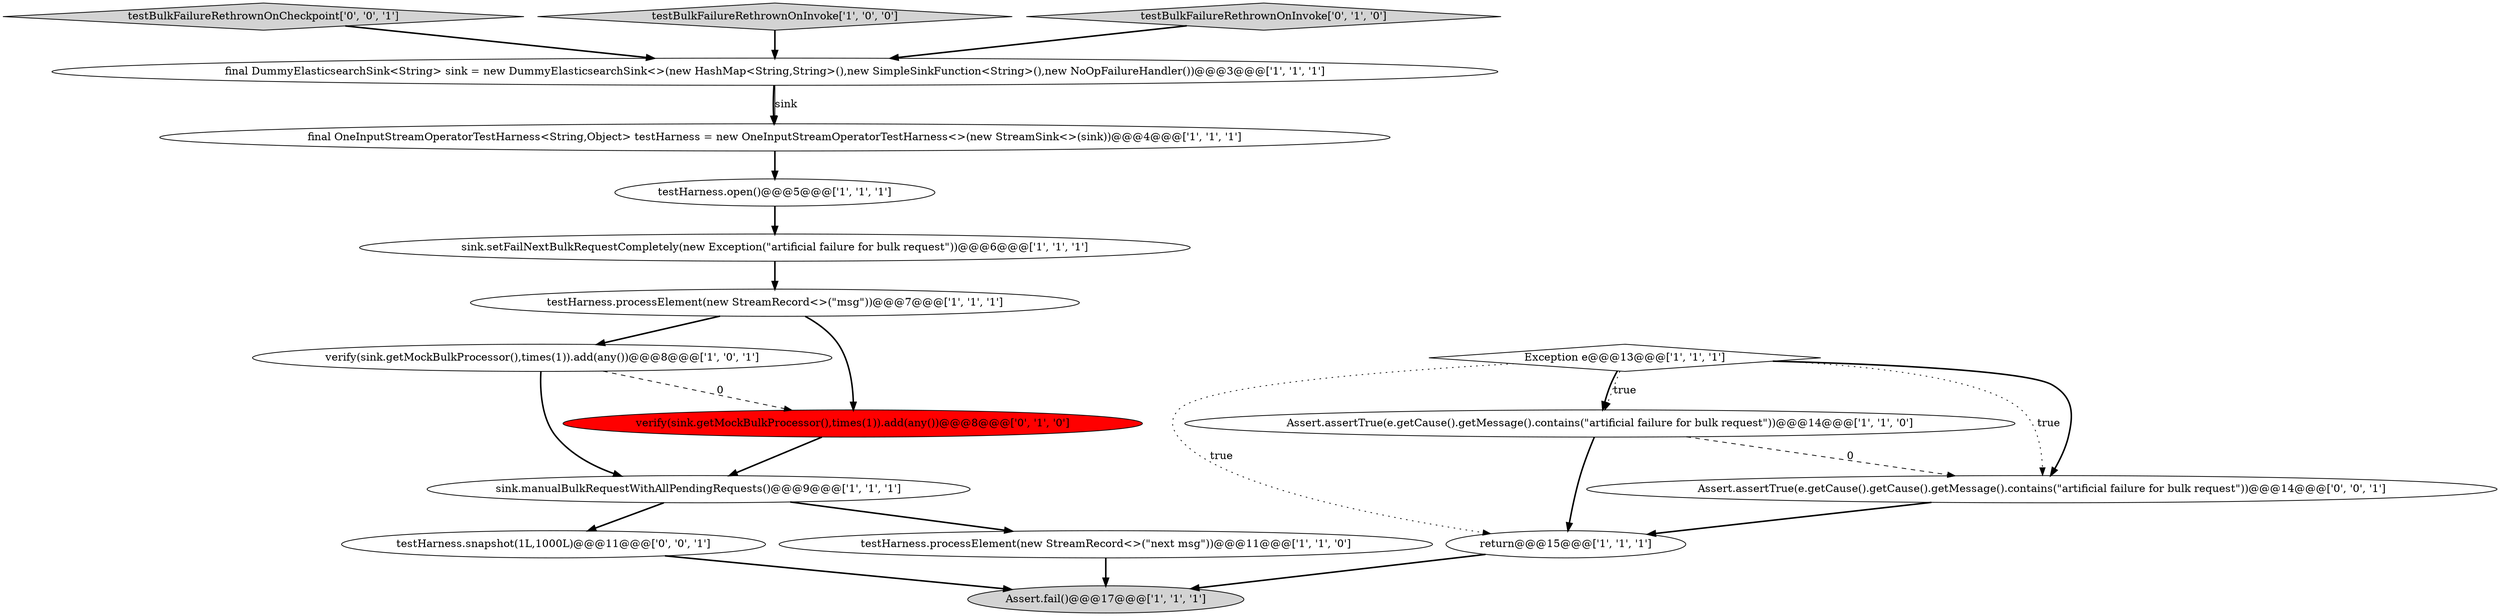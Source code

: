 digraph {
13 [style = filled, label = "verify(sink.getMockBulkProcessor(),times(1)).add(any())@@@8@@@['0', '1', '0']", fillcolor = red, shape = ellipse image = "AAA1AAABBB2BBB"];
0 [style = filled, label = "Exception e@@@13@@@['1', '1', '1']", fillcolor = white, shape = diamond image = "AAA0AAABBB1BBB"];
15 [style = filled, label = "testBulkFailureRethrownOnCheckpoint['0', '0', '1']", fillcolor = lightgray, shape = diamond image = "AAA0AAABBB3BBB"];
3 [style = filled, label = "Assert.fail()@@@17@@@['1', '1', '1']", fillcolor = lightgray, shape = ellipse image = "AAA0AAABBB1BBB"];
8 [style = filled, label = "testBulkFailureRethrownOnInvoke['1', '0', '0']", fillcolor = lightgray, shape = diamond image = "AAA0AAABBB1BBB"];
16 [style = filled, label = "testHarness.snapshot(1L,1000L)@@@11@@@['0', '0', '1']", fillcolor = white, shape = ellipse image = "AAA0AAABBB3BBB"];
1 [style = filled, label = "Assert.assertTrue(e.getCause().getMessage().contains(\"artificial failure for bulk request\"))@@@14@@@['1', '1', '0']", fillcolor = white, shape = ellipse image = "AAA0AAABBB1BBB"];
7 [style = filled, label = "sink.setFailNextBulkRequestCompletely(new Exception(\"artificial failure for bulk request\"))@@@6@@@['1', '1', '1']", fillcolor = white, shape = ellipse image = "AAA0AAABBB1BBB"];
17 [style = filled, label = "Assert.assertTrue(e.getCause().getCause().getMessage().contains(\"artificial failure for bulk request\"))@@@14@@@['0', '0', '1']", fillcolor = white, shape = ellipse image = "AAA0AAABBB3BBB"];
5 [style = filled, label = "testHarness.processElement(new StreamRecord<>(\"next msg\"))@@@11@@@['1', '1', '0']", fillcolor = white, shape = ellipse image = "AAA0AAABBB1BBB"];
2 [style = filled, label = "verify(sink.getMockBulkProcessor(),times(1)).add(any())@@@8@@@['1', '0', '1']", fillcolor = white, shape = ellipse image = "AAA0AAABBB1BBB"];
12 [style = filled, label = "testHarness.open()@@@5@@@['1', '1', '1']", fillcolor = white, shape = ellipse image = "AAA0AAABBB1BBB"];
9 [style = filled, label = "sink.manualBulkRequestWithAllPendingRequests()@@@9@@@['1', '1', '1']", fillcolor = white, shape = ellipse image = "AAA0AAABBB1BBB"];
10 [style = filled, label = "testHarness.processElement(new StreamRecord<>(\"msg\"))@@@7@@@['1', '1', '1']", fillcolor = white, shape = ellipse image = "AAA0AAABBB1BBB"];
14 [style = filled, label = "testBulkFailureRethrownOnInvoke['0', '1', '0']", fillcolor = lightgray, shape = diamond image = "AAA0AAABBB2BBB"];
6 [style = filled, label = "final OneInputStreamOperatorTestHarness<String,Object> testHarness = new OneInputStreamOperatorTestHarness<>(new StreamSink<>(sink))@@@4@@@['1', '1', '1']", fillcolor = white, shape = ellipse image = "AAA0AAABBB1BBB"];
4 [style = filled, label = "final DummyElasticsearchSink<String> sink = new DummyElasticsearchSink<>(new HashMap<String,String>(),new SimpleSinkFunction<String>(),new NoOpFailureHandler())@@@3@@@['1', '1', '1']", fillcolor = white, shape = ellipse image = "AAA0AAABBB1BBB"];
11 [style = filled, label = "return@@@15@@@['1', '1', '1']", fillcolor = white, shape = ellipse image = "AAA0AAABBB1BBB"];
5->3 [style = bold, label=""];
16->3 [style = bold, label=""];
4->6 [style = bold, label=""];
7->10 [style = bold, label=""];
0->17 [style = bold, label=""];
2->9 [style = bold, label=""];
9->16 [style = bold, label=""];
12->7 [style = bold, label=""];
1->11 [style = bold, label=""];
1->17 [style = dashed, label="0"];
10->13 [style = bold, label=""];
11->3 [style = bold, label=""];
2->13 [style = dashed, label="0"];
0->1 [style = bold, label=""];
15->4 [style = bold, label=""];
9->5 [style = bold, label=""];
0->17 [style = dotted, label="true"];
10->2 [style = bold, label=""];
4->6 [style = solid, label="sink"];
13->9 [style = bold, label=""];
8->4 [style = bold, label=""];
0->11 [style = dotted, label="true"];
0->1 [style = dotted, label="true"];
14->4 [style = bold, label=""];
17->11 [style = bold, label=""];
6->12 [style = bold, label=""];
}
